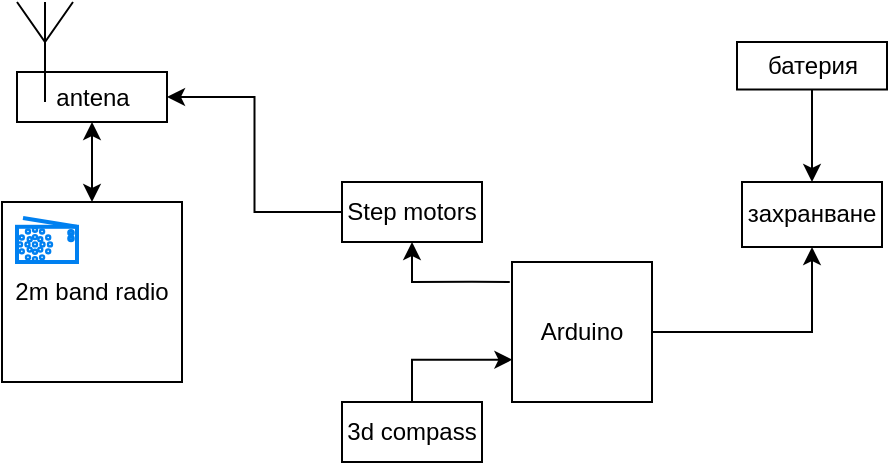 <mxfile version="20.4.1" type="device"><diagram id="lQ65mI-zk7_iOVdKhkUt" name="Page-1"><mxGraphModel dx="709" dy="389" grid="1" gridSize="10" guides="1" tooltips="1" connect="1" arrows="1" fold="1" page="1" pageScale="1" pageWidth="850" pageHeight="1100" math="0" shadow="0"><root><mxCell id="0"/><mxCell id="1" parent="0"/><mxCell id="Ey--ino_AxU-xLJsUtf_-11" value="" style="edgeStyle=orthogonalEdgeStyle;rounded=0;orthogonalLoop=1;jettySize=auto;html=1;startArrow=classic;startFill=1;endArrow=none;endFill=0;entryX=0.5;entryY=0;entryDx=0;entryDy=0;exitX=0.003;exitY=0.698;exitDx=0;exitDy=0;exitPerimeter=0;" edge="1" parent="1" source="Ey--ino_AxU-xLJsUtf_-1" target="Ey--ino_AxU-xLJsUtf_-10"><mxGeometry relative="1" as="geometry"><mxPoint x="360" y="380" as="sourcePoint"/></mxGeometry></mxCell><mxCell id="Ey--ino_AxU-xLJsUtf_-13" value="" style="edgeStyle=orthogonalEdgeStyle;rounded=0;orthogonalLoop=1;jettySize=auto;html=1;startArrow=none;startFill=0;endArrow=classic;endFill=1;exitX=-0.016;exitY=0.142;exitDx=0;exitDy=0;exitPerimeter=0;" edge="1" parent="1" source="Ey--ino_AxU-xLJsUtf_-1" target="Ey--ino_AxU-xLJsUtf_-12"><mxGeometry relative="1" as="geometry"/></mxCell><mxCell id="Ey--ino_AxU-xLJsUtf_-20" value="" style="edgeStyle=orthogonalEdgeStyle;rounded=0;orthogonalLoop=1;jettySize=auto;html=1;startArrow=none;startFill=0;endArrow=classic;endFill=1;" edge="1" parent="1" source="Ey--ino_AxU-xLJsUtf_-1" target="Ey--ino_AxU-xLJsUtf_-19"><mxGeometry relative="1" as="geometry"/></mxCell><mxCell id="Ey--ino_AxU-xLJsUtf_-1" value="Arduino" style="whiteSpace=wrap;html=1;aspect=fixed;" vertex="1" parent="1"><mxGeometry x="355" y="330" width="70" height="70" as="geometry"/></mxCell><mxCell id="Ey--ino_AxU-xLJsUtf_-6" value="" style="edgeStyle=orthogonalEdgeStyle;rounded=0;orthogonalLoop=1;jettySize=auto;html=1;startArrow=classic;startFill=1;endArrow=classic;endFill=1;" edge="1" parent="1" source="Ey--ino_AxU-xLJsUtf_-4" target="Ey--ino_AxU-xLJsUtf_-5"><mxGeometry relative="1" as="geometry"/></mxCell><mxCell id="Ey--ino_AxU-xLJsUtf_-4" value="2m band radio" style="whiteSpace=wrap;html=1;aspect=fixed;" vertex="1" parent="1"><mxGeometry x="100" y="300" width="90" height="90" as="geometry"/></mxCell><mxCell id="Ey--ino_AxU-xLJsUtf_-5" value="antena" style="whiteSpace=wrap;html=1;" vertex="1" parent="1"><mxGeometry x="107.5" y="235" width="75" height="25" as="geometry"/></mxCell><mxCell id="Ey--ino_AxU-xLJsUtf_-10" value="3d compass" style="whiteSpace=wrap;html=1;" vertex="1" parent="1"><mxGeometry x="270" y="400" width="70" height="30" as="geometry"/></mxCell><mxCell id="Ey--ino_AxU-xLJsUtf_-14" value="" style="edgeStyle=orthogonalEdgeStyle;rounded=0;orthogonalLoop=1;jettySize=auto;html=1;startArrow=none;startFill=0;endArrow=classic;endFill=1;entryX=1;entryY=0.5;entryDx=0;entryDy=0;" edge="1" parent="1" source="Ey--ino_AxU-xLJsUtf_-12" target="Ey--ino_AxU-xLJsUtf_-5"><mxGeometry relative="1" as="geometry"/></mxCell><mxCell id="Ey--ino_AxU-xLJsUtf_-12" value="Step motors" style="whiteSpace=wrap;html=1;" vertex="1" parent="1"><mxGeometry x="270" y="290" width="70" height="30" as="geometry"/></mxCell><mxCell id="Ey--ino_AxU-xLJsUtf_-17" value="" style="verticalLabelPosition=bottom;shadow=0;dashed=0;align=center;html=1;verticalAlign=top;shape=mxgraph.electrical.radio.aerial_-_antenna_1;" vertex="1" parent="1"><mxGeometry x="107.5" y="200" width="28" height="50" as="geometry"/></mxCell><mxCell id="Ey--ino_AxU-xLJsUtf_-18" value="" style="html=1;verticalLabelPosition=bottom;align=center;labelBackgroundColor=#ffffff;verticalAlign=top;strokeWidth=2;strokeColor=#0080F0;shadow=0;dashed=0;shape=mxgraph.ios7.icons.radio;" vertex="1" parent="1"><mxGeometry x="107.5" y="308" width="30" height="22" as="geometry"/></mxCell><mxCell id="Ey--ino_AxU-xLJsUtf_-22" value="" style="edgeStyle=orthogonalEdgeStyle;rounded=0;orthogonalLoop=1;jettySize=auto;html=1;startArrow=classic;startFill=1;endArrow=none;endFill=0;" edge="1" parent="1" source="Ey--ino_AxU-xLJsUtf_-19" target="Ey--ino_AxU-xLJsUtf_-21"><mxGeometry relative="1" as="geometry"/></mxCell><mxCell id="Ey--ino_AxU-xLJsUtf_-19" value="захранване" style="whiteSpace=wrap;html=1;" vertex="1" parent="1"><mxGeometry x="470" y="290" width="70" height="32.5" as="geometry"/></mxCell><mxCell id="Ey--ino_AxU-xLJsUtf_-21" value="батерия" style="whiteSpace=wrap;html=1;" vertex="1" parent="1"><mxGeometry x="467.5" y="220" width="75" height="23.75" as="geometry"/></mxCell></root></mxGraphModel></diagram></mxfile>